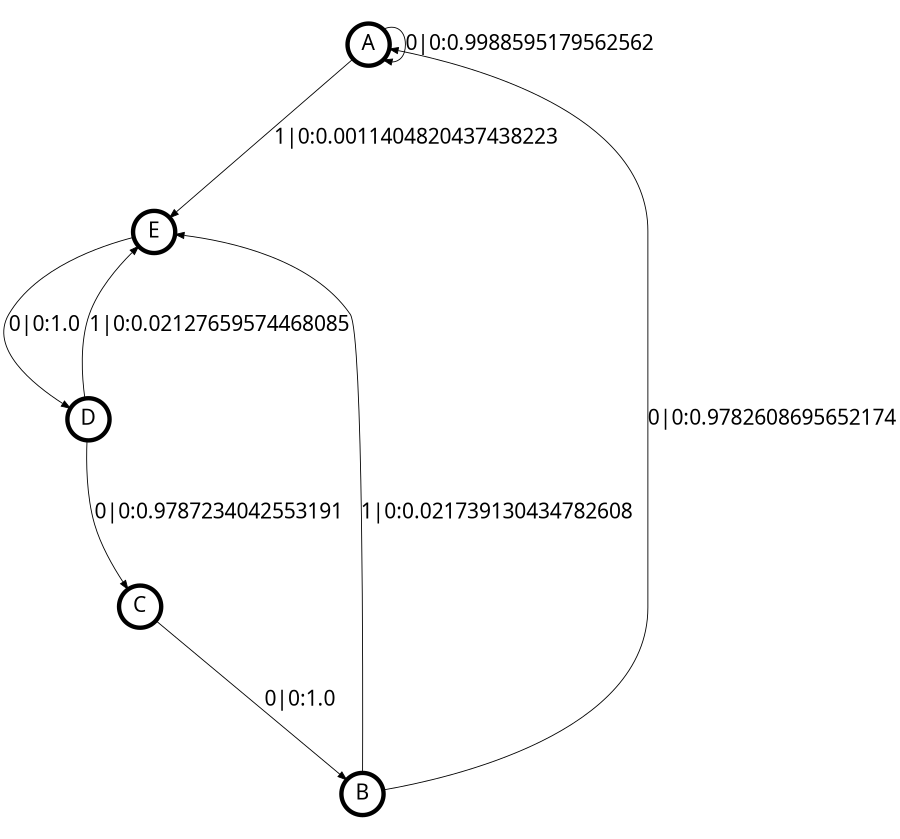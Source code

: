 digraph  {
size = "6,8.5";
ratio = "fill";
node
[shape = circle];
node [fontsize = 24];
node [penwidth = 5];
edge [fontsize = 24];
node [fontname = "CMU Serif Roman"];
graph [fontname = "CMU Serif Roman"];
edge [fontname = "CMU Serif Roman"];
A -> A [label = "0|0:0.9988595179562562\l"];
A -> E [label = "1|0:0.0011404820437438223\l"];
B -> A [label = "0|0:0.9782608695652174\l"];
B -> E [label = "1|0:0.021739130434782608\l"];
C -> B [label = "0|0:1.0\l"];
D -> C [label = "0|0:0.9787234042553191\l"];
D -> E [label = "1|0:0.02127659574468085\l"];
E -> D [label = "0|0:1.0\l"];
}